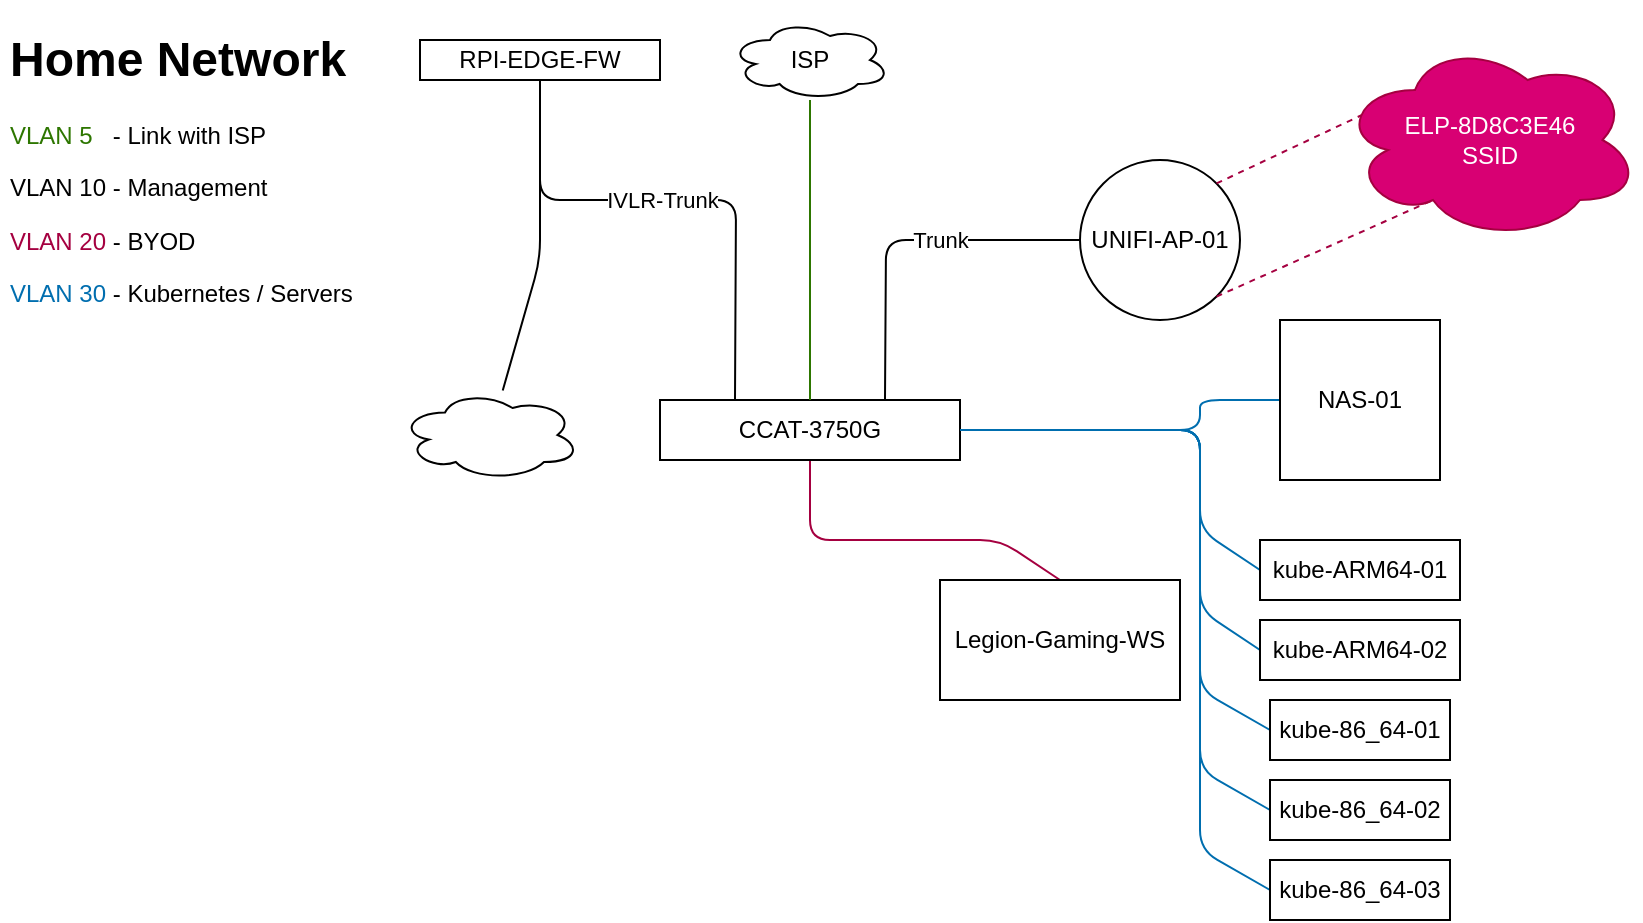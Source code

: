 <mxfile>
    <diagram id="TZL4r96nyIcCCpLNFuV3" name="Logical Topology">
        <mxGraphModel dx="698" dy="775" grid="1" gridSize="10" guides="1" tooltips="1" connect="1" arrows="1" fold="1" page="1" pageScale="1" pageWidth="850" pageHeight="1100" math="0" shadow="0">
            <root>
                <mxCell id="c3GzREEeiyNXY_IiQnyv-0"/>
                <mxCell id="c3GzREEeiyNXY_IiQnyv-1" parent="c3GzREEeiyNXY_IiQnyv-0"/>
                <mxCell id="JeD8tEnCf22GkmNvmsRj-36" style="edgeStyle=none;html=1;entryX=0.5;entryY=0;entryDx=0;entryDy=0;endArrow=none;endFill=0;fillColor=#d80073;strokeColor=#A50040;" parent="c3GzREEeiyNXY_IiQnyv-1" source="JeD8tEnCf22GkmNvmsRj-1" target="JeD8tEnCf22GkmNvmsRj-30" edge="1">
                    <mxGeometry relative="1" as="geometry">
                        <Array as="points">
                            <mxPoint x="415" y="270"/>
                            <mxPoint x="510" y="270"/>
                        </Array>
                    </mxGeometry>
                </mxCell>
                <mxCell id="JeD8tEnCf22GkmNvmsRj-37" style="edgeStyle=none;html=1;entryX=0;entryY=0.5;entryDx=0;entryDy=0;endArrow=none;endFill=0;exitX=1;exitY=0.5;exitDx=0;exitDy=0;fillColor=#1ba1e2;strokeColor=#006EAF;" parent="c3GzREEeiyNXY_IiQnyv-1" source="JeD8tEnCf22GkmNvmsRj-1" target="JeD8tEnCf22GkmNvmsRj-27" edge="1">
                    <mxGeometry relative="1" as="geometry">
                        <Array as="points">
                            <mxPoint x="610" y="215"/>
                            <mxPoint x="610" y="265"/>
                        </Array>
                    </mxGeometry>
                </mxCell>
                <mxCell id="JeD8tEnCf22GkmNvmsRj-38" style="edgeStyle=none;html=1;entryX=0;entryY=0.5;entryDx=0;entryDy=0;endArrow=none;endFill=0;exitX=1;exitY=0.5;exitDx=0;exitDy=0;fillColor=#1ba1e2;strokeColor=#006EAF;" parent="c3GzREEeiyNXY_IiQnyv-1" source="JeD8tEnCf22GkmNvmsRj-1" target="JeD8tEnCf22GkmNvmsRj-28" edge="1">
                    <mxGeometry relative="1" as="geometry">
                        <Array as="points">
                            <mxPoint x="610" y="215"/>
                            <mxPoint x="610" y="305"/>
                        </Array>
                    </mxGeometry>
                </mxCell>
                <mxCell id="JeD8tEnCf22GkmNvmsRj-40" style="edgeStyle=none;html=1;entryX=0;entryY=0.5;entryDx=0;entryDy=0;endArrow=none;endFill=0;exitX=1;exitY=0.5;exitDx=0;exitDy=0;fillColor=#1ba1e2;strokeColor=#006EAF;" parent="c3GzREEeiyNXY_IiQnyv-1" source="JeD8tEnCf22GkmNvmsRj-1" target="JeD8tEnCf22GkmNvmsRj-24" edge="1">
                    <mxGeometry relative="1" as="geometry">
                        <Array as="points">
                            <mxPoint x="610" y="215"/>
                            <mxPoint x="610" y="385"/>
                        </Array>
                    </mxGeometry>
                </mxCell>
                <mxCell id="JeD8tEnCf22GkmNvmsRj-41" style="edgeStyle=none;html=1;entryX=0;entryY=0.5;entryDx=0;entryDy=0;endArrow=none;endFill=0;exitX=1;exitY=0.5;exitDx=0;exitDy=0;fillColor=#1ba1e2;strokeColor=#006EAF;" parent="c3GzREEeiyNXY_IiQnyv-1" source="JeD8tEnCf22GkmNvmsRj-1" target="JeD8tEnCf22GkmNvmsRj-26" edge="1">
                    <mxGeometry relative="1" as="geometry">
                        <Array as="points">
                            <mxPoint x="610" y="215"/>
                            <mxPoint x="610" y="425"/>
                        </Array>
                    </mxGeometry>
                </mxCell>
                <mxCell id="JeD8tEnCf22GkmNvmsRj-46" style="edgeStyle=none;html=1;entryX=0;entryY=0.5;entryDx=0;entryDy=0;endArrow=none;endFill=0;fillColor=#1ba1e2;strokeColor=#006EAF;" parent="c3GzREEeiyNXY_IiQnyv-1" source="JeD8tEnCf22GkmNvmsRj-1" target="JeD8tEnCf22GkmNvmsRj-29" edge="1">
                    <mxGeometry relative="1" as="geometry">
                        <Array as="points">
                            <mxPoint x="610" y="215"/>
                            <mxPoint x="610" y="200"/>
                        </Array>
                    </mxGeometry>
                </mxCell>
                <mxCell id="JeD8tEnCf22GkmNvmsRj-1" value="CCAT-3750G" style="rounded=0;whiteSpace=wrap;html=1;" parent="c3GzREEeiyNXY_IiQnyv-1" vertex="1">
                    <mxGeometry x="340" y="200" width="150" height="30" as="geometry"/>
                </mxCell>
                <mxCell id="JeD8tEnCf22GkmNvmsRj-21" style="edgeStyle=none;html=1;entryX=0.5;entryY=0;entryDx=0;entryDy=0;endArrow=none;endFill=0;fillColor=#60a917;strokeColor=#2D7600;" parent="c3GzREEeiyNXY_IiQnyv-1" source="JeD8tEnCf22GkmNvmsRj-2" target="JeD8tEnCf22GkmNvmsRj-1" edge="1">
                    <mxGeometry relative="1" as="geometry"/>
                </mxCell>
                <mxCell id="JeD8tEnCf22GkmNvmsRj-2" value="ISP" style="ellipse;shape=cloud;whiteSpace=wrap;html=1;" parent="c3GzREEeiyNXY_IiQnyv-1" vertex="1">
                    <mxGeometry x="375" y="10" width="80" height="40" as="geometry"/>
                </mxCell>
                <mxCell id="JeD8tEnCf22GkmNvmsRj-19" style="edgeStyle=none;html=1;entryX=0.25;entryY=0;entryDx=0;entryDy=0;endArrow=none;endFill=0;" parent="c3GzREEeiyNXY_IiQnyv-1" source="JeD8tEnCf22GkmNvmsRj-3" target="JeD8tEnCf22GkmNvmsRj-1" edge="1">
                    <mxGeometry relative="1" as="geometry">
                        <Array as="points">
                            <mxPoint x="280" y="100"/>
                            <mxPoint x="378" y="100"/>
                        </Array>
                    </mxGeometry>
                </mxCell>
                <mxCell id="JeD8tEnCf22GkmNvmsRj-33" value="IVLR-Trunk" style="edgeLabel;html=1;align=center;verticalAlign=middle;resizable=0;points=[];" parent="JeD8tEnCf22GkmNvmsRj-19" vertex="1" connectable="0">
                    <mxGeometry x="-0.37" y="-4" relative="1" as="geometry">
                        <mxPoint x="39" y="-4" as="offset"/>
                    </mxGeometry>
                </mxCell>
                <mxCell id="JeD8tEnCf22GkmNvmsRj-3" value="RPI-EDGE-FW" style="rounded=0;whiteSpace=wrap;html=1;" parent="c3GzREEeiyNXY_IiQnyv-1" vertex="1">
                    <mxGeometry x="220" y="20" width="120" height="20" as="geometry"/>
                </mxCell>
                <mxCell id="JeD8tEnCf22GkmNvmsRj-24" value="kube-86_64-02" style="rounded=0;whiteSpace=wrap;html=1;" parent="c3GzREEeiyNXY_IiQnyv-1" vertex="1">
                    <mxGeometry x="645" y="390" width="90" height="30" as="geometry"/>
                </mxCell>
                <mxCell id="JeD8tEnCf22GkmNvmsRj-39" style="edgeStyle=none;html=1;entryX=1;entryY=0.5;entryDx=0;entryDy=0;endArrow=none;endFill=0;exitX=0;exitY=0.5;exitDx=0;exitDy=0;fillColor=#1ba1e2;strokeColor=#006EAF;" parent="c3GzREEeiyNXY_IiQnyv-1" source="JeD8tEnCf22GkmNvmsRj-25" target="JeD8tEnCf22GkmNvmsRj-1" edge="1">
                    <mxGeometry relative="1" as="geometry">
                        <Array as="points">
                            <mxPoint x="610" y="345"/>
                            <mxPoint x="610" y="215"/>
                        </Array>
                    </mxGeometry>
                </mxCell>
                <mxCell id="JeD8tEnCf22GkmNvmsRj-25" value="kube-86_64-01" style="rounded=0;whiteSpace=wrap;html=1;" parent="c3GzREEeiyNXY_IiQnyv-1" vertex="1">
                    <mxGeometry x="645" y="350" width="90" height="30" as="geometry"/>
                </mxCell>
                <mxCell id="JeD8tEnCf22GkmNvmsRj-26" value="kube-86_64-03" style="rounded=0;whiteSpace=wrap;html=1;" parent="c3GzREEeiyNXY_IiQnyv-1" vertex="1">
                    <mxGeometry x="645" y="430" width="90" height="30" as="geometry"/>
                </mxCell>
                <mxCell id="JeD8tEnCf22GkmNvmsRj-27" value="kube-ARM64-01" style="rounded=0;whiteSpace=wrap;html=1;" parent="c3GzREEeiyNXY_IiQnyv-1" vertex="1">
                    <mxGeometry x="640" y="270" width="100" height="30" as="geometry"/>
                </mxCell>
                <mxCell id="JeD8tEnCf22GkmNvmsRj-28" value="kube-ARM64-02" style="rounded=0;whiteSpace=wrap;html=1;" parent="c3GzREEeiyNXY_IiQnyv-1" vertex="1">
                    <mxGeometry x="640" y="310" width="100" height="30" as="geometry"/>
                </mxCell>
                <mxCell id="JeD8tEnCf22GkmNvmsRj-29" value="NAS-01" style="whiteSpace=wrap;html=1;aspect=fixed;" parent="c3GzREEeiyNXY_IiQnyv-1" vertex="1">
                    <mxGeometry x="650" y="160" width="80" height="80" as="geometry"/>
                </mxCell>
                <mxCell id="JeD8tEnCf22GkmNvmsRj-30" value="Legion-Gaming-WS" style="rounded=0;whiteSpace=wrap;html=1;" parent="c3GzREEeiyNXY_IiQnyv-1" vertex="1">
                    <mxGeometry x="480" y="290" width="120" height="60" as="geometry"/>
                </mxCell>
                <mxCell id="JeD8tEnCf22GkmNvmsRj-32" style="edgeStyle=none;html=1;entryX=0.75;entryY=0;entryDx=0;entryDy=0;endArrow=none;endFill=0;" parent="c3GzREEeiyNXY_IiQnyv-1" source="JeD8tEnCf22GkmNvmsRj-31" target="JeD8tEnCf22GkmNvmsRj-1" edge="1">
                    <mxGeometry relative="1" as="geometry">
                        <Array as="points">
                            <mxPoint x="453" y="120"/>
                        </Array>
                    </mxGeometry>
                </mxCell>
                <mxCell id="JeD8tEnCf22GkmNvmsRj-34" value="Trunk" style="edgeLabel;html=1;align=center;verticalAlign=middle;resizable=0;points=[];" parent="JeD8tEnCf22GkmNvmsRj-32" vertex="1" connectable="0">
                    <mxGeometry x="-0.288" y="-1" relative="1" as="geometry">
                        <mxPoint x="-7" y="1" as="offset"/>
                    </mxGeometry>
                </mxCell>
                <mxCell id="JeD8tEnCf22GkmNvmsRj-31" value="UNIFI-AP-01" style="ellipse;whiteSpace=wrap;html=1;aspect=fixed;" parent="c3GzREEeiyNXY_IiQnyv-1" vertex="1">
                    <mxGeometry x="550" y="80" width="80" height="80" as="geometry"/>
                </mxCell>
                <mxCell id="JeD8tEnCf22GkmNvmsRj-45" value="" style="endArrow=none;dashed=1;html=1;entryX=0.31;entryY=0.8;entryDx=0;entryDy=0;entryPerimeter=0;exitX=1;exitY=1;exitDx=0;exitDy=0;fillColor=#d80073;strokeColor=#A50040;" parent="c3GzREEeiyNXY_IiQnyv-1" source="JeD8tEnCf22GkmNvmsRj-31" target="JeD8tEnCf22GkmNvmsRj-42" edge="1">
                    <mxGeometry width="50" height="50" relative="1" as="geometry">
                        <mxPoint x="620" y="220" as="sourcePoint"/>
                        <mxPoint x="670" y="170" as="targetPoint"/>
                    </mxGeometry>
                </mxCell>
                <mxCell id="JeD8tEnCf22GkmNvmsRj-43" value="" style="endArrow=none;dashed=1;html=1;exitX=1;exitY=0;exitDx=0;exitDy=0;entryX=0.25;entryY=0.25;entryDx=0;entryDy=0;entryPerimeter=0;fillColor=#d80073;strokeColor=#A50040;" parent="c3GzREEeiyNXY_IiQnyv-1" source="JeD8tEnCf22GkmNvmsRj-31" target="JeD8tEnCf22GkmNvmsRj-42" edge="1">
                    <mxGeometry width="50" height="50" relative="1" as="geometry">
                        <mxPoint x="640" y="120" as="sourcePoint"/>
                        <mxPoint x="690" y="70" as="targetPoint"/>
                    </mxGeometry>
                </mxCell>
                <mxCell id="JeD8tEnCf22GkmNvmsRj-42" value="ELP-8D8C3E46&lt;br&gt;SSID" style="ellipse;shape=cloud;whiteSpace=wrap;html=1;fillColor=#d80073;fontColor=#ffffff;strokeColor=#A50040;" parent="c3GzREEeiyNXY_IiQnyv-1" vertex="1">
                    <mxGeometry x="680" y="20" width="150" height="100" as="geometry"/>
                </mxCell>
                <mxCell id="JeD8tEnCf22GkmNvmsRj-47" value="&lt;h1&gt;Home Network&lt;/h1&gt;&lt;p&gt;&lt;font color=&quot;#2d7600&quot;&gt;VLAN 5&lt;/font&gt;&amp;nbsp; &amp;nbsp;- Link with ISP&lt;/p&gt;&lt;p&gt;VLAN 10 - Management&lt;/p&gt;&lt;p&gt;&lt;font color=&quot;#a50040&quot;&gt;VLAN 20&lt;/font&gt; - BYOD&lt;/p&gt;&lt;p&gt;&lt;font color=&quot;#006eaf&quot;&gt;VLAN 30&lt;/font&gt; - Kubernetes / Servers&lt;/p&gt;" style="text;html=1;strokeColor=none;fillColor=none;spacing=5;spacingTop=-20;whiteSpace=wrap;overflow=hidden;rounded=0;" parent="c3GzREEeiyNXY_IiQnyv-1" vertex="1">
                    <mxGeometry x="10" y="10" width="270" height="150" as="geometry"/>
                </mxCell>
                <mxCell id="JeD8tEnCf22GkmNvmsRj-49" style="edgeStyle=none;html=1;fontColor=#FFFFFF;endArrow=none;endFill=0;" parent="c3GzREEeiyNXY_IiQnyv-1" source="JeD8tEnCf22GkmNvmsRj-48" target="JeD8tEnCf22GkmNvmsRj-3" edge="1">
                    <mxGeometry relative="1" as="geometry">
                        <Array as="points">
                            <mxPoint x="280" y="130"/>
                        </Array>
                    </mxGeometry>
                </mxCell>
                <mxCell id="JeD8tEnCf22GkmNvmsRj-48" value="&lt;font color=&quot;#ffffff&quot;&gt;Wireguard&lt;/font&gt;" style="ellipse;shape=cloud;whiteSpace=wrap;html=1;fontColor=#2D7600;" parent="c3GzREEeiyNXY_IiQnyv-1" vertex="1">
                    <mxGeometry x="210" y="195" width="90" height="45" as="geometry"/>
                </mxCell>
            </root>
        </mxGraphModel>
    </diagram>
    <diagram id="5I0NnceGZIUv-Gj5pzEp" name="Netfilter Flow">
        <mxGraphModel dx="1657" dy="1769" grid="1" gridSize="10" guides="1" tooltips="1" connect="1" arrows="1" fold="1" page="1" pageScale="1" pageWidth="850" pageHeight="1100" math="0" shadow="0">
            <root>
                <mxCell id="0H-Zw7Iro0TkaYLXczUj-0"/>
                <mxCell id="0H-Zw7Iro0TkaYLXczUj-1" parent="0H-Zw7Iro0TkaYLXczUj-0"/>
                <mxCell id="ACF6iad30IVPcNSXkEtM-27" style="edgeStyle=none;html=1;entryX=0;entryY=0.5;entryDx=0;entryDy=0;endArrow=none;endFill=0;shape=link;" edge="1" parent="0H-Zw7Iro0TkaYLXczUj-1" source="ACF6iad30IVPcNSXkEtM-11" target="ACF6iad30IVPcNSXkEtM-25">
                    <mxGeometry relative="1" as="geometry"/>
                </mxCell>
                <mxCell id="ACF6iad30IVPcNSXkEtM-30" style="edgeStyle=none;html=1;entryX=0.5;entryY=0;entryDx=0;entryDy=0;endArrow=classicThin;endFill=1;fillColor=#60a917;strokeColor=#2D7600;" edge="1" parent="0H-Zw7Iro0TkaYLXczUj-1" source="ACF6iad30IVPcNSXkEtM-11" target="ACF6iad30IVPcNSXkEtM-12">
                    <mxGeometry relative="1" as="geometry"/>
                </mxCell>
                <mxCell id="ACF6iad30IVPcNSXkEtM-11" value="Ingress" style="rounded=0;whiteSpace=wrap;html=1;" vertex="1" parent="0H-Zw7Iro0TkaYLXczUj-1">
                    <mxGeometry x="-572" y="-1015" width="120" height="60" as="geometry"/>
                </mxCell>
                <mxCell id="ACF6iad30IVPcNSXkEtM-33" style="edgeStyle=none;html=1;entryX=0.5;entryY=0;entryDx=0;entryDy=0;endArrow=classicThin;endFill=1;fillColor=#60a917;strokeColor=#2D7600;" edge="1" parent="0H-Zw7Iro0TkaYLXczUj-1" source="ACF6iad30IVPcNSXkEtM-12" target="ACF6iad30IVPcNSXkEtM-32">
                    <mxGeometry relative="1" as="geometry"/>
                </mxCell>
                <mxCell id="ACF6iad30IVPcNSXkEtM-12" value="Prerouting" style="rounded=0;whiteSpace=wrap;html=1;" vertex="1" parent="0H-Zw7Iro0TkaYLXczUj-1">
                    <mxGeometry x="-572" y="-925" width="120" height="60" as="geometry"/>
                </mxCell>
                <mxCell id="ACF6iad30IVPcNSXkEtM-51" style="edgeStyle=none;html=1;entryX=0.5;entryY=0;entryDx=0;entryDy=0;endArrow=classicThin;endFill=1;fillColor=#60a917;strokeColor=#2D7600;" edge="1" parent="0H-Zw7Iro0TkaYLXczUj-1" source="ACF6iad30IVPcNSXkEtM-13" target="ACF6iad30IVPcNSXkEtM-50">
                    <mxGeometry relative="1" as="geometry"/>
                </mxCell>
                <mxCell id="ACF6iad30IVPcNSXkEtM-13" value="Forward" style="rounded=0;whiteSpace=wrap;html=1;" vertex="1" parent="0H-Zw7Iro0TkaYLXczUj-1">
                    <mxGeometry x="-672" y="-495" width="120" height="60" as="geometry"/>
                </mxCell>
                <mxCell id="ACF6iad30IVPcNSXkEtM-59" style="edgeStyle=none;html=1;entryX=0.5;entryY=0;entryDx=0;entryDy=0;endArrow=classicThin;endFill=1;fillColor=#60a917;strokeColor=#2D7600;" edge="1" parent="0H-Zw7Iro0TkaYLXczUj-1" source="ACF6iad30IVPcNSXkEtM-14" target="ACF6iad30IVPcNSXkEtM-58">
                    <mxGeometry relative="1" as="geometry"/>
                </mxCell>
                <mxCell id="ACF6iad30IVPcNSXkEtM-14" value="Postrouting" style="rounded=0;whiteSpace=wrap;html=1;" vertex="1" parent="0H-Zw7Iro0TkaYLXczUj-1">
                    <mxGeometry x="-572" y="-230" width="120" height="60" as="geometry"/>
                </mxCell>
                <mxCell id="ACF6iad30IVPcNSXkEtM-28" style="edgeStyle=none;html=1;endArrow=classicThin;endFill=1;" edge="1" parent="0H-Zw7Iro0TkaYLXczUj-1" source="ACF6iad30IVPcNSXkEtM-15" target="ACF6iad30IVPcNSXkEtM-11">
                    <mxGeometry relative="1" as="geometry"/>
                </mxCell>
                <mxCell id="ACF6iad30IVPcNSXkEtM-15" value="Interface RX" style="rounded=0;whiteSpace=wrap;html=1;" vertex="1" parent="0H-Zw7Iro0TkaYLXczUj-1">
                    <mxGeometry x="-572" y="-1100" width="120" height="60" as="geometry"/>
                </mxCell>
                <mxCell id="ACF6iad30IVPcNSXkEtM-16" value="Interface TX" style="rounded=0;whiteSpace=wrap;html=1;" vertex="1" parent="0H-Zw7Iro0TkaYLXczUj-1">
                    <mxGeometry x="-572" y="-60" width="120" height="60" as="geometry"/>
                </mxCell>
                <mxCell id="ACF6iad30IVPcNSXkEtM-46" style="edgeStyle=none;html=1;endArrow=classicThin;endFill=1;fillColor=#60a917;strokeColor=#2D7600;" edge="1" parent="0H-Zw7Iro0TkaYLXczUj-1" source="ACF6iad30IVPcNSXkEtM-17" target="ACF6iad30IVPcNSXkEtM-45">
                    <mxGeometry relative="1" as="geometry"/>
                </mxCell>
                <mxCell id="ACF6iad30IVPcNSXkEtM-17" value="Input" style="rounded=0;whiteSpace=wrap;html=1;" vertex="1" parent="0H-Zw7Iro0TkaYLXczUj-1">
                    <mxGeometry x="-472" y="-495" width="120" height="60" as="geometry"/>
                </mxCell>
                <mxCell id="ACF6iad30IVPcNSXkEtM-53" style="edgeStyle=none;html=1;entryX=0.75;entryY=0;entryDx=0;entryDy=0;endArrow=classicThin;endFill=1;fillColor=#60a917;strokeColor=#2D7600;" edge="1" parent="0H-Zw7Iro0TkaYLXczUj-1" source="ACF6iad30IVPcNSXkEtM-18" target="ACF6iad30IVPcNSXkEtM-14">
                    <mxGeometry relative="1" as="geometry"/>
                </mxCell>
                <mxCell id="ACF6iad30IVPcNSXkEtM-18" value="Output" style="rounded=0;whiteSpace=wrap;html=1;" vertex="1" parent="0H-Zw7Iro0TkaYLXczUj-1">
                    <mxGeometry x="-472" y="-335" width="120" height="60" as="geometry"/>
                </mxCell>
                <mxCell id="ACF6iad30IVPcNSXkEtM-57" style="edgeStyle=none;html=1;entryX=1;entryY=0.5;entryDx=0;entryDy=0;endArrow=classicThin;endFill=1;" edge="1" parent="0H-Zw7Iro0TkaYLXczUj-1" source="ACF6iad30IVPcNSXkEtM-19" target="ACF6iad30IVPcNSXkEtM-18">
                    <mxGeometry relative="1" as="geometry">
                        <Array as="points">
                            <mxPoint x="-237" y="-305"/>
                        </Array>
                    </mxGeometry>
                </mxCell>
                <mxCell id="ACF6iad30IVPcNSXkEtM-19" value="Userspace" style="rounded=0;whiteSpace=wrap;html=1;" vertex="1" parent="0H-Zw7Iro0TkaYLXczUj-1">
                    <mxGeometry x="-297" y="-415" width="120" height="60" as="geometry"/>
                </mxCell>
                <mxCell id="ACF6iad30IVPcNSXkEtM-66" style="edgeStyle=none;html=1;entryX=1;entryY=0.5;entryDx=0;entryDy=0;endArrow=classicThin;endFill=1;exitX=1;exitY=0.5;exitDx=0;exitDy=0;fillColor=#60a917;strokeColor=#2D7600;dashed=1;" edge="1" parent="0H-Zw7Iro0TkaYLXczUj-1" source="ACF6iad30IVPcNSXkEtM-25" target="ACF6iad30IVPcNSXkEtM-16">
                    <mxGeometry relative="1" as="geometry">
                        <Array as="points">
                            <mxPoint x="-100" y="-985"/>
                            <mxPoint x="-100" y="-30"/>
                        </Array>
                    </mxGeometry>
                </mxCell>
                <mxCell id="ACF6iad30IVPcNSXkEtM-67" value="CT FLOW OFFLOAD" style="edgeLabel;html=1;align=center;verticalAlign=middle;resizable=0;points=[];" vertex="1" connectable="0" parent="ACF6iad30IVPcNSXkEtM-66">
                    <mxGeometry x="0.942" relative="1" as="geometry">
                        <mxPoint x="96" as="offset"/>
                    </mxGeometry>
                </mxCell>
                <mxCell id="ACF6iad30IVPcNSXkEtM-25" value="Flowtable" style="rounded=0;whiteSpace=wrap;html=1;" vertex="1" parent="0H-Zw7Iro0TkaYLXczUj-1">
                    <mxGeometry x="-432" y="-1015" width="120" height="60" as="geometry"/>
                </mxCell>
                <mxCell id="ACF6iad30IVPcNSXkEtM-39" style="edgeStyle=none;html=1;entryX=0.5;entryY=0;entryDx=0;entryDy=0;endArrow=classicThin;endFill=1;fillColor=#60a917;strokeColor=#2D7600;" edge="1" parent="0H-Zw7Iro0TkaYLXczUj-1" source="ACF6iad30IVPcNSXkEtM-29" target="ACF6iad30IVPcNSXkEtM-13">
                    <mxGeometry relative="1" as="geometry"/>
                </mxCell>
                <mxCell id="ACF6iad30IVPcNSXkEtM-44" value="Not-Local" style="edgeLabel;html=1;align=center;verticalAlign=middle;resizable=0;points=[];" vertex="1" connectable="0" parent="ACF6iad30IVPcNSXkEtM-39">
                    <mxGeometry x="-0.377" relative="1" as="geometry">
                        <mxPoint as="offset"/>
                    </mxGeometry>
                </mxCell>
                <mxCell id="ACF6iad30IVPcNSXkEtM-40" style="edgeStyle=none;html=1;entryX=0.5;entryY=0;entryDx=0;entryDy=0;endArrow=classicThin;endFill=1;fillColor=#60a917;strokeColor=#2D7600;" edge="1" parent="0H-Zw7Iro0TkaYLXczUj-1" source="ACF6iad30IVPcNSXkEtM-29" target="ACF6iad30IVPcNSXkEtM-17">
                    <mxGeometry relative="1" as="geometry"/>
                </mxCell>
                <mxCell id="ACF6iad30IVPcNSXkEtM-43" value="Local" style="edgeLabel;html=1;align=center;verticalAlign=middle;resizable=0;points=[];" vertex="1" connectable="0" parent="ACF6iad30IVPcNSXkEtM-40">
                    <mxGeometry x="-0.327" y="2" relative="1" as="geometry">
                        <mxPoint as="offset"/>
                    </mxGeometry>
                </mxCell>
                <mxCell id="ACF6iad30IVPcNSXkEtM-29" value="ROUTE" style="ellipse;whiteSpace=wrap;html=1;aspect=fixed;" vertex="1" parent="0H-Zw7Iro0TkaYLXczUj-1">
                    <mxGeometry x="-552" y="-650" width="80" height="80" as="geometry"/>
                </mxCell>
                <mxCell id="ACF6iad30IVPcNSXkEtM-34" style="edgeStyle=none;html=1;entryX=0.5;entryY=1;entryDx=0;entryDy=0;endArrow=classicThin;endFill=1;exitX=1;exitY=0.5;exitDx=0;exitDy=0;fillColor=#f0a30a;strokeColor=#BD7000;" edge="1" parent="0H-Zw7Iro0TkaYLXczUj-1" source="ACF6iad30IVPcNSXkEtM-32" target="ACF6iad30IVPcNSXkEtM-25">
                    <mxGeometry relative="1" as="geometry">
                        <Array as="points">
                            <mxPoint x="-372" y="-820"/>
                        </Array>
                    </mxGeometry>
                </mxCell>
                <mxCell id="ACF6iad30IVPcNSXkEtM-35" value="Conntrack&lt;br&gt;flow offload" style="edgeLabel;html=1;align=center;verticalAlign=middle;resizable=0;points=[];" vertex="1" connectable="0" parent="ACF6iad30IVPcNSXkEtM-34">
                    <mxGeometry x="0.153" y="1" relative="1" as="geometry">
                        <mxPoint x="1" y="-28" as="offset"/>
                    </mxGeometry>
                </mxCell>
                <mxCell id="ACF6iad30IVPcNSXkEtM-37" style="edgeStyle=none;html=1;entryX=0.5;entryY=0;entryDx=0;entryDy=0;endArrow=classicThin;endFill=1;fillColor=#60a917;strokeColor=#2D7600;" edge="1" parent="0H-Zw7Iro0TkaYLXczUj-1" source="ACF6iad30IVPcNSXkEtM-32" target="ACF6iad30IVPcNSXkEtM-36">
                    <mxGeometry relative="1" as="geometry"/>
                </mxCell>
                <mxCell id="ACF6iad30IVPcNSXkEtM-32" value="preroute-attack-mitigation&lt;br&gt;(prio=-200)" style="rounded=0;whiteSpace=wrap;html=1;" vertex="1" parent="0H-Zw7Iro0TkaYLXczUj-1">
                    <mxGeometry x="-602" y="-840" width="180" height="40" as="geometry"/>
                </mxCell>
                <mxCell id="ACF6iad30IVPcNSXkEtM-64" style="edgeStyle=none;html=1;entryX=0.5;entryY=0;entryDx=0;entryDy=0;endArrow=classicThin;endFill=1;fillColor=#60a917;strokeColor=#2D7600;" edge="1" parent="0H-Zw7Iro0TkaYLXczUj-1" source="ACF6iad30IVPcNSXkEtM-36" target="ACF6iad30IVPcNSXkEtM-61">
                    <mxGeometry relative="1" as="geometry"/>
                </mxCell>
                <mxCell id="ACF6iad30IVPcNSXkEtM-36" value="Fail2Ban&lt;br&gt;(prio=-150)" style="rounded=0;whiteSpace=wrap;html=1;" vertex="1" parent="0H-Zw7Iro0TkaYLXczUj-1">
                    <mxGeometry x="-572" y="-770" width="120" height="30" as="geometry"/>
                </mxCell>
                <mxCell id="ACF6iad30IVPcNSXkEtM-41" value="Netfilter Queue" style="rounded=0;whiteSpace=wrap;html=1;" vertex="1" parent="0H-Zw7Iro0TkaYLXczUj-1">
                    <mxGeometry x="-270" y="-665" width="120" height="60" as="geometry"/>
                </mxCell>
                <mxCell id="ACF6iad30IVPcNSXkEtM-42" value="Suricata" style="rounded=0;whiteSpace=wrap;html=1;" vertex="1" parent="0H-Zw7Iro0TkaYLXczUj-1">
                    <mxGeometry x="-270" y="-725" width="120" height="40" as="geometry"/>
                </mxCell>
                <mxCell id="ACF6iad30IVPcNSXkEtM-56" style="edgeStyle=none;html=1;entryX=0;entryY=0.5;entryDx=0;entryDy=0;endArrow=classicThin;endFill=1;fillColor=#60a917;strokeColor=#2D7600;" edge="1" parent="0H-Zw7Iro0TkaYLXczUj-1" source="ACF6iad30IVPcNSXkEtM-45" target="ACF6iad30IVPcNSXkEtM-19">
                    <mxGeometry relative="1" as="geometry"/>
                </mxCell>
                <mxCell id="ACF6iad30IVPcNSXkEtM-45" value="main-filter&lt;br&gt;input-dispatch-filter + children" style="rounded=0;whiteSpace=wrap;html=1;" vertex="1" parent="0H-Zw7Iro0TkaYLXczUj-1">
                    <mxGeometry x="-492" y="-405" width="160" height="40" as="geometry"/>
                </mxCell>
                <mxCell id="ACF6iad30IVPcNSXkEtM-52" style="edgeStyle=none;html=1;entryX=0.25;entryY=0;entryDx=0;entryDy=0;endArrow=classicThin;endFill=1;fillColor=#60a917;strokeColor=#2D7600;" edge="1" parent="0H-Zw7Iro0TkaYLXczUj-1" source="ACF6iad30IVPcNSXkEtM-50" target="ACF6iad30IVPcNSXkEtM-14">
                    <mxGeometry relative="1" as="geometry"/>
                </mxCell>
                <mxCell id="ACF6iad30IVPcNSXkEtM-50" value="main-filter&lt;br&gt;forward-filter" style="rounded=0;whiteSpace=wrap;html=1;" vertex="1" parent="0H-Zw7Iro0TkaYLXczUj-1">
                    <mxGeometry x="-672" y="-405" width="120" height="40" as="geometry"/>
                </mxCell>
                <mxCell id="ACF6iad30IVPcNSXkEtM-60" style="edgeStyle=none;html=1;entryX=0.5;entryY=0;entryDx=0;entryDy=0;endArrow=classicThin;endFill=1;fillColor=#60a917;strokeColor=#2D7600;" edge="1" parent="0H-Zw7Iro0TkaYLXczUj-1" source="ACF6iad30IVPcNSXkEtM-58" target="ACF6iad30IVPcNSXkEtM-16">
                    <mxGeometry relative="1" as="geometry"/>
                </mxCell>
                <mxCell id="ACF6iad30IVPcNSXkEtM-58" value="nat&lt;br&gt;nat-posrouting&lt;br&gt;(prio=100)" style="rounded=0;whiteSpace=wrap;html=1;" vertex="1" parent="0H-Zw7Iro0TkaYLXczUj-1">
                    <mxGeometry x="-572" y="-140" width="120" height="50" as="geometry"/>
                </mxCell>
                <mxCell id="ACF6iad30IVPcNSXkEtM-65" style="edgeStyle=none;html=1;entryX=0.5;entryY=0;entryDx=0;entryDy=0;endArrow=classicThin;endFill=1;fillColor=#60a917;strokeColor=#2D7600;" edge="1" parent="0H-Zw7Iro0TkaYLXczUj-1" source="ACF6iad30IVPcNSXkEtM-61" target="ACF6iad30IVPcNSXkEtM-29">
                    <mxGeometry relative="1" as="geometry"/>
                </mxCell>
                <mxCell id="ACF6iad30IVPcNSXkEtM-61" value="nat&lt;br&gt;nat-prerouting&lt;br&gt;(prio=-100)" style="rounded=0;whiteSpace=wrap;html=1;" vertex="1" parent="0H-Zw7Iro0TkaYLXczUj-1">
                    <mxGeometry x="-572" y="-720" width="120" height="45" as="geometry"/>
                </mxCell>
            </root>
        </mxGraphModel>
    </diagram>
</mxfile>
